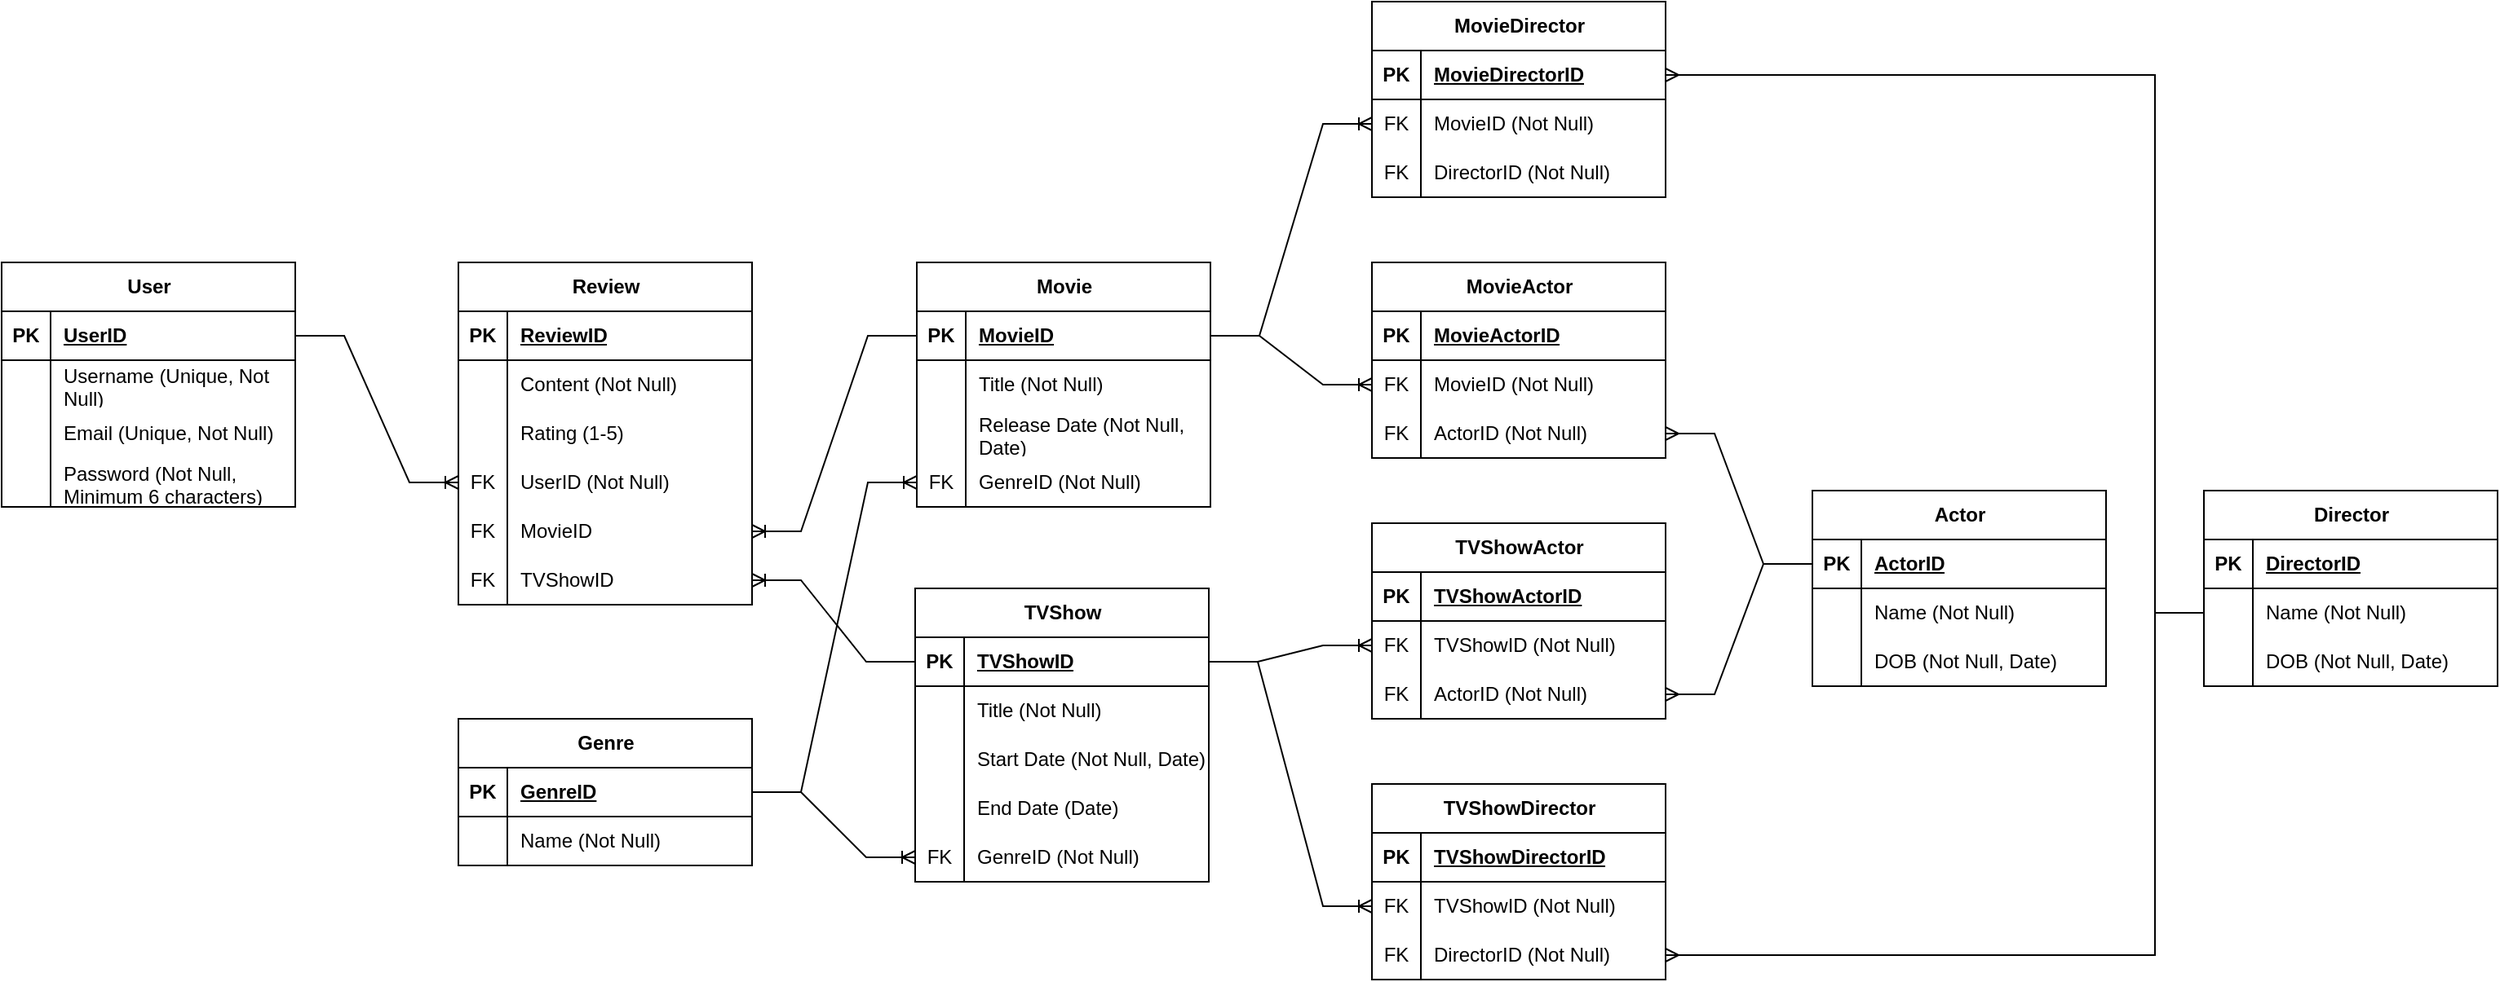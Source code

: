 <mxfile version="21.7.4" type="device">
  <diagram name="Page-1" id="DvGwZPhZ8l-Ce4Z11VVo">
    <mxGraphModel dx="1672" dy="905" grid="1" gridSize="10" guides="1" tooltips="1" connect="1" arrows="1" fold="1" page="1" pageScale="1" pageWidth="1200" pageHeight="1600" math="0" shadow="0">
      <root>
        <mxCell id="0" />
        <mxCell id="1" parent="0" />
        <mxCell id="SBAFA8XQwoI2h73oAjsI-1" value="User" style="shape=table;startSize=30;container=1;collapsible=1;childLayout=tableLayout;fixedRows=1;rowLines=0;fontStyle=1;align=center;resizeLast=1;html=1;" vertex="1" parent="1">
          <mxGeometry x="40" y="190" width="180" height="150" as="geometry" />
        </mxCell>
        <mxCell id="SBAFA8XQwoI2h73oAjsI-2" value="" style="shape=tableRow;horizontal=0;startSize=0;swimlaneHead=0;swimlaneBody=0;fillColor=none;collapsible=0;dropTarget=0;points=[[0,0.5],[1,0.5]];portConstraint=eastwest;top=0;left=0;right=0;bottom=1;" vertex="1" parent="SBAFA8XQwoI2h73oAjsI-1">
          <mxGeometry y="30" width="180" height="30" as="geometry" />
        </mxCell>
        <mxCell id="SBAFA8XQwoI2h73oAjsI-3" value="PK" style="shape=partialRectangle;connectable=0;fillColor=none;top=0;left=0;bottom=0;right=0;fontStyle=1;overflow=hidden;whiteSpace=wrap;html=1;" vertex="1" parent="SBAFA8XQwoI2h73oAjsI-2">
          <mxGeometry width="30" height="30" as="geometry">
            <mxRectangle width="30" height="30" as="alternateBounds" />
          </mxGeometry>
        </mxCell>
        <mxCell id="SBAFA8XQwoI2h73oAjsI-4" value="UserID" style="shape=partialRectangle;connectable=0;fillColor=none;top=0;left=0;bottom=0;right=0;align=left;spacingLeft=6;fontStyle=5;overflow=hidden;whiteSpace=wrap;html=1;" vertex="1" parent="SBAFA8XQwoI2h73oAjsI-2">
          <mxGeometry x="30" width="150" height="30" as="geometry">
            <mxRectangle width="150" height="30" as="alternateBounds" />
          </mxGeometry>
        </mxCell>
        <mxCell id="SBAFA8XQwoI2h73oAjsI-5" value="" style="shape=tableRow;horizontal=0;startSize=0;swimlaneHead=0;swimlaneBody=0;fillColor=none;collapsible=0;dropTarget=0;points=[[0,0.5],[1,0.5]];portConstraint=eastwest;top=0;left=0;right=0;bottom=0;" vertex="1" parent="SBAFA8XQwoI2h73oAjsI-1">
          <mxGeometry y="60" width="180" height="30" as="geometry" />
        </mxCell>
        <mxCell id="SBAFA8XQwoI2h73oAjsI-6" value="" style="shape=partialRectangle;connectable=0;fillColor=none;top=0;left=0;bottom=0;right=0;editable=1;overflow=hidden;whiteSpace=wrap;html=1;" vertex="1" parent="SBAFA8XQwoI2h73oAjsI-5">
          <mxGeometry width="30" height="30" as="geometry">
            <mxRectangle width="30" height="30" as="alternateBounds" />
          </mxGeometry>
        </mxCell>
        <mxCell id="SBAFA8XQwoI2h73oAjsI-7" value="Username (Unique, Not Null)" style="shape=partialRectangle;connectable=0;fillColor=none;top=0;left=0;bottom=0;right=0;align=left;spacingLeft=6;overflow=hidden;whiteSpace=wrap;html=1;" vertex="1" parent="SBAFA8XQwoI2h73oAjsI-5">
          <mxGeometry x="30" width="150" height="30" as="geometry">
            <mxRectangle width="150" height="30" as="alternateBounds" />
          </mxGeometry>
        </mxCell>
        <mxCell id="SBAFA8XQwoI2h73oAjsI-8" value="" style="shape=tableRow;horizontal=0;startSize=0;swimlaneHead=0;swimlaneBody=0;fillColor=none;collapsible=0;dropTarget=0;points=[[0,0.5],[1,0.5]];portConstraint=eastwest;top=0;left=0;right=0;bottom=0;" vertex="1" parent="SBAFA8XQwoI2h73oAjsI-1">
          <mxGeometry y="90" width="180" height="30" as="geometry" />
        </mxCell>
        <mxCell id="SBAFA8XQwoI2h73oAjsI-9" value="" style="shape=partialRectangle;connectable=0;fillColor=none;top=0;left=0;bottom=0;right=0;editable=1;overflow=hidden;whiteSpace=wrap;html=1;" vertex="1" parent="SBAFA8XQwoI2h73oAjsI-8">
          <mxGeometry width="30" height="30" as="geometry">
            <mxRectangle width="30" height="30" as="alternateBounds" />
          </mxGeometry>
        </mxCell>
        <mxCell id="SBAFA8XQwoI2h73oAjsI-10" value="Email (Unique, Not Null)" style="shape=partialRectangle;connectable=0;fillColor=none;top=0;left=0;bottom=0;right=0;align=left;spacingLeft=6;overflow=hidden;whiteSpace=wrap;html=1;" vertex="1" parent="SBAFA8XQwoI2h73oAjsI-8">
          <mxGeometry x="30" width="150" height="30" as="geometry">
            <mxRectangle width="150" height="30" as="alternateBounds" />
          </mxGeometry>
        </mxCell>
        <mxCell id="SBAFA8XQwoI2h73oAjsI-11" value="" style="shape=tableRow;horizontal=0;startSize=0;swimlaneHead=0;swimlaneBody=0;fillColor=none;collapsible=0;dropTarget=0;points=[[0,0.5],[1,0.5]];portConstraint=eastwest;top=0;left=0;right=0;bottom=0;" vertex="1" parent="SBAFA8XQwoI2h73oAjsI-1">
          <mxGeometry y="120" width="180" height="30" as="geometry" />
        </mxCell>
        <mxCell id="SBAFA8XQwoI2h73oAjsI-12" value="" style="shape=partialRectangle;connectable=0;fillColor=none;top=0;left=0;bottom=0;right=0;editable=1;overflow=hidden;whiteSpace=wrap;html=1;" vertex="1" parent="SBAFA8XQwoI2h73oAjsI-11">
          <mxGeometry width="30" height="30" as="geometry">
            <mxRectangle width="30" height="30" as="alternateBounds" />
          </mxGeometry>
        </mxCell>
        <mxCell id="SBAFA8XQwoI2h73oAjsI-13" value="Password (Not Null, Minimum 6 characters)" style="shape=partialRectangle;connectable=0;fillColor=none;top=0;left=0;bottom=0;right=0;align=left;spacingLeft=6;overflow=hidden;whiteSpace=wrap;html=1;" vertex="1" parent="SBAFA8XQwoI2h73oAjsI-11">
          <mxGeometry x="30" width="150" height="30" as="geometry">
            <mxRectangle width="150" height="30" as="alternateBounds" />
          </mxGeometry>
        </mxCell>
        <mxCell id="SBAFA8XQwoI2h73oAjsI-14" value="Movie" style="shape=table;startSize=30;container=1;collapsible=1;childLayout=tableLayout;fixedRows=1;rowLines=0;fontStyle=1;align=center;resizeLast=1;html=1;" vertex="1" parent="1">
          <mxGeometry x="601" y="190" width="180" height="150" as="geometry" />
        </mxCell>
        <mxCell id="SBAFA8XQwoI2h73oAjsI-15" value="" style="shape=tableRow;horizontal=0;startSize=0;swimlaneHead=0;swimlaneBody=0;fillColor=none;collapsible=0;dropTarget=0;points=[[0,0.5],[1,0.5]];portConstraint=eastwest;top=0;left=0;right=0;bottom=1;" vertex="1" parent="SBAFA8XQwoI2h73oAjsI-14">
          <mxGeometry y="30" width="180" height="30" as="geometry" />
        </mxCell>
        <mxCell id="SBAFA8XQwoI2h73oAjsI-16" value="PK" style="shape=partialRectangle;connectable=0;fillColor=none;top=0;left=0;bottom=0;right=0;fontStyle=1;overflow=hidden;whiteSpace=wrap;html=1;" vertex="1" parent="SBAFA8XQwoI2h73oAjsI-15">
          <mxGeometry width="30" height="30" as="geometry">
            <mxRectangle width="30" height="30" as="alternateBounds" />
          </mxGeometry>
        </mxCell>
        <mxCell id="SBAFA8XQwoI2h73oAjsI-17" value="MovieID" style="shape=partialRectangle;connectable=0;fillColor=none;top=0;left=0;bottom=0;right=0;align=left;spacingLeft=6;fontStyle=5;overflow=hidden;whiteSpace=wrap;html=1;" vertex="1" parent="SBAFA8XQwoI2h73oAjsI-15">
          <mxGeometry x="30" width="150" height="30" as="geometry">
            <mxRectangle width="150" height="30" as="alternateBounds" />
          </mxGeometry>
        </mxCell>
        <mxCell id="SBAFA8XQwoI2h73oAjsI-18" value="" style="shape=tableRow;horizontal=0;startSize=0;swimlaneHead=0;swimlaneBody=0;fillColor=none;collapsible=0;dropTarget=0;points=[[0,0.5],[1,0.5]];portConstraint=eastwest;top=0;left=0;right=0;bottom=0;" vertex="1" parent="SBAFA8XQwoI2h73oAjsI-14">
          <mxGeometry y="60" width="180" height="30" as="geometry" />
        </mxCell>
        <mxCell id="SBAFA8XQwoI2h73oAjsI-19" value="" style="shape=partialRectangle;connectable=0;fillColor=none;top=0;left=0;bottom=0;right=0;editable=1;overflow=hidden;whiteSpace=wrap;html=1;" vertex="1" parent="SBAFA8XQwoI2h73oAjsI-18">
          <mxGeometry width="30" height="30" as="geometry">
            <mxRectangle width="30" height="30" as="alternateBounds" />
          </mxGeometry>
        </mxCell>
        <mxCell id="SBAFA8XQwoI2h73oAjsI-20" value="Title (Not Null)" style="shape=partialRectangle;connectable=0;fillColor=none;top=0;left=0;bottom=0;right=0;align=left;spacingLeft=6;overflow=hidden;whiteSpace=wrap;html=1;" vertex="1" parent="SBAFA8XQwoI2h73oAjsI-18">
          <mxGeometry x="30" width="150" height="30" as="geometry">
            <mxRectangle width="150" height="30" as="alternateBounds" />
          </mxGeometry>
        </mxCell>
        <mxCell id="SBAFA8XQwoI2h73oAjsI-21" value="" style="shape=tableRow;horizontal=0;startSize=0;swimlaneHead=0;swimlaneBody=0;fillColor=none;collapsible=0;dropTarget=0;points=[[0,0.5],[1,0.5]];portConstraint=eastwest;top=0;left=0;right=0;bottom=0;" vertex="1" parent="SBAFA8XQwoI2h73oAjsI-14">
          <mxGeometry y="90" width="180" height="30" as="geometry" />
        </mxCell>
        <mxCell id="SBAFA8XQwoI2h73oAjsI-22" value="" style="shape=partialRectangle;connectable=0;fillColor=none;top=0;left=0;bottom=0;right=0;editable=1;overflow=hidden;whiteSpace=wrap;html=1;" vertex="1" parent="SBAFA8XQwoI2h73oAjsI-21">
          <mxGeometry width="30" height="30" as="geometry">
            <mxRectangle width="30" height="30" as="alternateBounds" />
          </mxGeometry>
        </mxCell>
        <mxCell id="SBAFA8XQwoI2h73oAjsI-23" value="Release Date (Not Null, Date)" style="shape=partialRectangle;connectable=0;fillColor=none;top=0;left=0;bottom=0;right=0;align=left;spacingLeft=6;overflow=hidden;whiteSpace=wrap;html=1;" vertex="1" parent="SBAFA8XQwoI2h73oAjsI-21">
          <mxGeometry x="30" width="150" height="30" as="geometry">
            <mxRectangle width="150" height="30" as="alternateBounds" />
          </mxGeometry>
        </mxCell>
        <mxCell id="SBAFA8XQwoI2h73oAjsI-27" style="shape=tableRow;horizontal=0;startSize=0;swimlaneHead=0;swimlaneBody=0;fillColor=none;collapsible=0;dropTarget=0;points=[[0,0.5],[1,0.5]];portConstraint=eastwest;top=0;left=0;right=0;bottom=0;" vertex="1" parent="SBAFA8XQwoI2h73oAjsI-14">
          <mxGeometry y="120" width="180" height="30" as="geometry" />
        </mxCell>
        <mxCell id="SBAFA8XQwoI2h73oAjsI-28" value="FK" style="shape=partialRectangle;connectable=0;fillColor=none;top=0;left=0;bottom=0;right=0;editable=1;overflow=hidden;whiteSpace=wrap;html=1;" vertex="1" parent="SBAFA8XQwoI2h73oAjsI-27">
          <mxGeometry width="30" height="30" as="geometry">
            <mxRectangle width="30" height="30" as="alternateBounds" />
          </mxGeometry>
        </mxCell>
        <mxCell id="SBAFA8XQwoI2h73oAjsI-29" value="GenreID (Not Null)" style="shape=partialRectangle;connectable=0;fillColor=none;top=0;left=0;bottom=0;right=0;align=left;spacingLeft=6;overflow=hidden;whiteSpace=wrap;html=1;" vertex="1" parent="SBAFA8XQwoI2h73oAjsI-27">
          <mxGeometry x="30" width="150" height="30" as="geometry">
            <mxRectangle width="150" height="30" as="alternateBounds" />
          </mxGeometry>
        </mxCell>
        <mxCell id="SBAFA8XQwoI2h73oAjsI-30" value="TVShow" style="shape=table;startSize=30;container=1;collapsible=1;childLayout=tableLayout;fixedRows=1;rowLines=0;fontStyle=1;align=center;resizeLast=1;html=1;" vertex="1" parent="1">
          <mxGeometry x="600" y="390" width="180" height="180" as="geometry" />
        </mxCell>
        <mxCell id="SBAFA8XQwoI2h73oAjsI-31" value="" style="shape=tableRow;horizontal=0;startSize=0;swimlaneHead=0;swimlaneBody=0;fillColor=none;collapsible=0;dropTarget=0;points=[[0,0.5],[1,0.5]];portConstraint=eastwest;top=0;left=0;right=0;bottom=1;" vertex="1" parent="SBAFA8XQwoI2h73oAjsI-30">
          <mxGeometry y="30" width="180" height="30" as="geometry" />
        </mxCell>
        <mxCell id="SBAFA8XQwoI2h73oAjsI-32" value="PK" style="shape=partialRectangle;connectable=0;fillColor=none;top=0;left=0;bottom=0;right=0;fontStyle=1;overflow=hidden;whiteSpace=wrap;html=1;" vertex="1" parent="SBAFA8XQwoI2h73oAjsI-31">
          <mxGeometry width="30" height="30" as="geometry">
            <mxRectangle width="30" height="30" as="alternateBounds" />
          </mxGeometry>
        </mxCell>
        <mxCell id="SBAFA8XQwoI2h73oAjsI-33" value="TVShowID" style="shape=partialRectangle;connectable=0;fillColor=none;top=0;left=0;bottom=0;right=0;align=left;spacingLeft=6;fontStyle=5;overflow=hidden;whiteSpace=wrap;html=1;" vertex="1" parent="SBAFA8XQwoI2h73oAjsI-31">
          <mxGeometry x="30" width="150" height="30" as="geometry">
            <mxRectangle width="150" height="30" as="alternateBounds" />
          </mxGeometry>
        </mxCell>
        <mxCell id="SBAFA8XQwoI2h73oAjsI-34" value="" style="shape=tableRow;horizontal=0;startSize=0;swimlaneHead=0;swimlaneBody=0;fillColor=none;collapsible=0;dropTarget=0;points=[[0,0.5],[1,0.5]];portConstraint=eastwest;top=0;left=0;right=0;bottom=0;" vertex="1" parent="SBAFA8XQwoI2h73oAjsI-30">
          <mxGeometry y="60" width="180" height="30" as="geometry" />
        </mxCell>
        <mxCell id="SBAFA8XQwoI2h73oAjsI-35" value="" style="shape=partialRectangle;connectable=0;fillColor=none;top=0;left=0;bottom=0;right=0;editable=1;overflow=hidden;whiteSpace=wrap;html=1;" vertex="1" parent="SBAFA8XQwoI2h73oAjsI-34">
          <mxGeometry width="30" height="30" as="geometry">
            <mxRectangle width="30" height="30" as="alternateBounds" />
          </mxGeometry>
        </mxCell>
        <mxCell id="SBAFA8XQwoI2h73oAjsI-36" value="Title (Not Null)" style="shape=partialRectangle;connectable=0;fillColor=none;top=0;left=0;bottom=0;right=0;align=left;spacingLeft=6;overflow=hidden;whiteSpace=wrap;html=1;" vertex="1" parent="SBAFA8XQwoI2h73oAjsI-34">
          <mxGeometry x="30" width="150" height="30" as="geometry">
            <mxRectangle width="150" height="30" as="alternateBounds" />
          </mxGeometry>
        </mxCell>
        <mxCell id="SBAFA8XQwoI2h73oAjsI-37" value="" style="shape=tableRow;horizontal=0;startSize=0;swimlaneHead=0;swimlaneBody=0;fillColor=none;collapsible=0;dropTarget=0;points=[[0,0.5],[1,0.5]];portConstraint=eastwest;top=0;left=0;right=0;bottom=0;" vertex="1" parent="SBAFA8XQwoI2h73oAjsI-30">
          <mxGeometry y="90" width="180" height="30" as="geometry" />
        </mxCell>
        <mxCell id="SBAFA8XQwoI2h73oAjsI-38" value="" style="shape=partialRectangle;connectable=0;fillColor=none;top=0;left=0;bottom=0;right=0;editable=1;overflow=hidden;whiteSpace=wrap;html=1;" vertex="1" parent="SBAFA8XQwoI2h73oAjsI-37">
          <mxGeometry width="30" height="30" as="geometry">
            <mxRectangle width="30" height="30" as="alternateBounds" />
          </mxGeometry>
        </mxCell>
        <mxCell id="SBAFA8XQwoI2h73oAjsI-39" value="Start Date (Not Null, Date)" style="shape=partialRectangle;connectable=0;fillColor=none;top=0;left=0;bottom=0;right=0;align=left;spacingLeft=6;overflow=hidden;whiteSpace=wrap;html=1;" vertex="1" parent="SBAFA8XQwoI2h73oAjsI-37">
          <mxGeometry x="30" width="150" height="30" as="geometry">
            <mxRectangle width="150" height="30" as="alternateBounds" />
          </mxGeometry>
        </mxCell>
        <mxCell id="SBAFA8XQwoI2h73oAjsI-40" value="" style="shape=tableRow;horizontal=0;startSize=0;swimlaneHead=0;swimlaneBody=0;fillColor=none;collapsible=0;dropTarget=0;points=[[0,0.5],[1,0.5]];portConstraint=eastwest;top=0;left=0;right=0;bottom=0;" vertex="1" parent="SBAFA8XQwoI2h73oAjsI-30">
          <mxGeometry y="120" width="180" height="30" as="geometry" />
        </mxCell>
        <mxCell id="SBAFA8XQwoI2h73oAjsI-41" value="" style="shape=partialRectangle;connectable=0;fillColor=none;top=0;left=0;bottom=0;right=0;editable=1;overflow=hidden;whiteSpace=wrap;html=1;" vertex="1" parent="SBAFA8XQwoI2h73oAjsI-40">
          <mxGeometry width="30" height="30" as="geometry">
            <mxRectangle width="30" height="30" as="alternateBounds" />
          </mxGeometry>
        </mxCell>
        <mxCell id="SBAFA8XQwoI2h73oAjsI-42" value="End Date (Date)" style="shape=partialRectangle;connectable=0;fillColor=none;top=0;left=0;bottom=0;right=0;align=left;spacingLeft=6;overflow=hidden;whiteSpace=wrap;html=1;" vertex="1" parent="SBAFA8XQwoI2h73oAjsI-40">
          <mxGeometry x="30" width="150" height="30" as="geometry">
            <mxRectangle width="150" height="30" as="alternateBounds" />
          </mxGeometry>
        </mxCell>
        <mxCell id="SBAFA8XQwoI2h73oAjsI-46" style="shape=tableRow;horizontal=0;startSize=0;swimlaneHead=0;swimlaneBody=0;fillColor=none;collapsible=0;dropTarget=0;points=[[0,0.5],[1,0.5]];portConstraint=eastwest;top=0;left=0;right=0;bottom=0;" vertex="1" parent="SBAFA8XQwoI2h73oAjsI-30">
          <mxGeometry y="150" width="180" height="30" as="geometry" />
        </mxCell>
        <mxCell id="SBAFA8XQwoI2h73oAjsI-47" value="FK" style="shape=partialRectangle;connectable=0;fillColor=none;top=0;left=0;bottom=0;right=0;editable=1;overflow=hidden;whiteSpace=wrap;html=1;" vertex="1" parent="SBAFA8XQwoI2h73oAjsI-46">
          <mxGeometry width="30" height="30" as="geometry">
            <mxRectangle width="30" height="30" as="alternateBounds" />
          </mxGeometry>
        </mxCell>
        <mxCell id="SBAFA8XQwoI2h73oAjsI-48" value="GenreID (Not Null)" style="shape=partialRectangle;connectable=0;fillColor=none;top=0;left=0;bottom=0;right=0;align=left;spacingLeft=6;overflow=hidden;whiteSpace=wrap;html=1;" vertex="1" parent="SBAFA8XQwoI2h73oAjsI-46">
          <mxGeometry x="30" width="150" height="30" as="geometry">
            <mxRectangle width="150" height="30" as="alternateBounds" />
          </mxGeometry>
        </mxCell>
        <mxCell id="SBAFA8XQwoI2h73oAjsI-49" value="Director" style="shape=table;startSize=30;container=1;collapsible=1;childLayout=tableLayout;fixedRows=1;rowLines=0;fontStyle=1;align=center;resizeLast=1;html=1;" vertex="1" parent="1">
          <mxGeometry x="1390" y="330" width="180" height="120" as="geometry" />
        </mxCell>
        <mxCell id="SBAFA8XQwoI2h73oAjsI-50" value="" style="shape=tableRow;horizontal=0;startSize=0;swimlaneHead=0;swimlaneBody=0;fillColor=none;collapsible=0;dropTarget=0;points=[[0,0.5],[1,0.5]];portConstraint=eastwest;top=0;left=0;right=0;bottom=1;" vertex="1" parent="SBAFA8XQwoI2h73oAjsI-49">
          <mxGeometry y="30" width="180" height="30" as="geometry" />
        </mxCell>
        <mxCell id="SBAFA8XQwoI2h73oAjsI-51" value="PK" style="shape=partialRectangle;connectable=0;fillColor=none;top=0;left=0;bottom=0;right=0;fontStyle=1;overflow=hidden;whiteSpace=wrap;html=1;" vertex="1" parent="SBAFA8XQwoI2h73oAjsI-50">
          <mxGeometry width="30" height="30" as="geometry">
            <mxRectangle width="30" height="30" as="alternateBounds" />
          </mxGeometry>
        </mxCell>
        <mxCell id="SBAFA8XQwoI2h73oAjsI-52" value="DirectorID" style="shape=partialRectangle;connectable=0;fillColor=none;top=0;left=0;bottom=0;right=0;align=left;spacingLeft=6;fontStyle=5;overflow=hidden;whiteSpace=wrap;html=1;" vertex="1" parent="SBAFA8XQwoI2h73oAjsI-50">
          <mxGeometry x="30" width="150" height="30" as="geometry">
            <mxRectangle width="150" height="30" as="alternateBounds" />
          </mxGeometry>
        </mxCell>
        <mxCell id="SBAFA8XQwoI2h73oAjsI-53" value="" style="shape=tableRow;horizontal=0;startSize=0;swimlaneHead=0;swimlaneBody=0;fillColor=none;collapsible=0;dropTarget=0;points=[[0,0.5],[1,0.5]];portConstraint=eastwest;top=0;left=0;right=0;bottom=0;" vertex="1" parent="SBAFA8XQwoI2h73oAjsI-49">
          <mxGeometry y="60" width="180" height="30" as="geometry" />
        </mxCell>
        <mxCell id="SBAFA8XQwoI2h73oAjsI-54" value="" style="shape=partialRectangle;connectable=0;fillColor=none;top=0;left=0;bottom=0;right=0;editable=1;overflow=hidden;whiteSpace=wrap;html=1;" vertex="1" parent="SBAFA8XQwoI2h73oAjsI-53">
          <mxGeometry width="30" height="30" as="geometry">
            <mxRectangle width="30" height="30" as="alternateBounds" />
          </mxGeometry>
        </mxCell>
        <mxCell id="SBAFA8XQwoI2h73oAjsI-55" value="Name&amp;nbsp;(Not Null)" style="shape=partialRectangle;connectable=0;fillColor=none;top=0;left=0;bottom=0;right=0;align=left;spacingLeft=6;overflow=hidden;whiteSpace=wrap;html=1;" vertex="1" parent="SBAFA8XQwoI2h73oAjsI-53">
          <mxGeometry x="30" width="150" height="30" as="geometry">
            <mxRectangle width="150" height="30" as="alternateBounds" />
          </mxGeometry>
        </mxCell>
        <mxCell id="SBAFA8XQwoI2h73oAjsI-56" value="" style="shape=tableRow;horizontal=0;startSize=0;swimlaneHead=0;swimlaneBody=0;fillColor=none;collapsible=0;dropTarget=0;points=[[0,0.5],[1,0.5]];portConstraint=eastwest;top=0;left=0;right=0;bottom=0;" vertex="1" parent="SBAFA8XQwoI2h73oAjsI-49">
          <mxGeometry y="90" width="180" height="30" as="geometry" />
        </mxCell>
        <mxCell id="SBAFA8XQwoI2h73oAjsI-57" value="" style="shape=partialRectangle;connectable=0;fillColor=none;top=0;left=0;bottom=0;right=0;editable=1;overflow=hidden;whiteSpace=wrap;html=1;" vertex="1" parent="SBAFA8XQwoI2h73oAjsI-56">
          <mxGeometry width="30" height="30" as="geometry">
            <mxRectangle width="30" height="30" as="alternateBounds" />
          </mxGeometry>
        </mxCell>
        <mxCell id="SBAFA8XQwoI2h73oAjsI-58" value="DOB&amp;nbsp;(Not Null, Date)" style="shape=partialRectangle;connectable=0;fillColor=none;top=0;left=0;bottom=0;right=0;align=left;spacingLeft=6;overflow=hidden;whiteSpace=wrap;html=1;" vertex="1" parent="SBAFA8XQwoI2h73oAjsI-56">
          <mxGeometry x="30" width="150" height="30" as="geometry">
            <mxRectangle width="150" height="30" as="alternateBounds" />
          </mxGeometry>
        </mxCell>
        <mxCell id="SBAFA8XQwoI2h73oAjsI-62" value="Genre" style="shape=table;startSize=30;container=1;collapsible=1;childLayout=tableLayout;fixedRows=1;rowLines=0;fontStyle=1;align=center;resizeLast=1;html=1;" vertex="1" parent="1">
          <mxGeometry x="320" y="470" width="180" height="90" as="geometry" />
        </mxCell>
        <mxCell id="SBAFA8XQwoI2h73oAjsI-63" value="" style="shape=tableRow;horizontal=0;startSize=0;swimlaneHead=0;swimlaneBody=0;fillColor=none;collapsible=0;dropTarget=0;points=[[0,0.5],[1,0.5]];portConstraint=eastwest;top=0;left=0;right=0;bottom=1;" vertex="1" parent="SBAFA8XQwoI2h73oAjsI-62">
          <mxGeometry y="30" width="180" height="30" as="geometry" />
        </mxCell>
        <mxCell id="SBAFA8XQwoI2h73oAjsI-64" value="PK" style="shape=partialRectangle;connectable=0;fillColor=none;top=0;left=0;bottom=0;right=0;fontStyle=1;overflow=hidden;whiteSpace=wrap;html=1;" vertex="1" parent="SBAFA8XQwoI2h73oAjsI-63">
          <mxGeometry width="30" height="30" as="geometry">
            <mxRectangle width="30" height="30" as="alternateBounds" />
          </mxGeometry>
        </mxCell>
        <mxCell id="SBAFA8XQwoI2h73oAjsI-65" value="GenreID" style="shape=partialRectangle;connectable=0;fillColor=none;top=0;left=0;bottom=0;right=0;align=left;spacingLeft=6;fontStyle=5;overflow=hidden;whiteSpace=wrap;html=1;" vertex="1" parent="SBAFA8XQwoI2h73oAjsI-63">
          <mxGeometry x="30" width="150" height="30" as="geometry">
            <mxRectangle width="150" height="30" as="alternateBounds" />
          </mxGeometry>
        </mxCell>
        <mxCell id="SBAFA8XQwoI2h73oAjsI-66" value="" style="shape=tableRow;horizontal=0;startSize=0;swimlaneHead=0;swimlaneBody=0;fillColor=none;collapsible=0;dropTarget=0;points=[[0,0.5],[1,0.5]];portConstraint=eastwest;top=0;left=0;right=0;bottom=0;" vertex="1" parent="SBAFA8XQwoI2h73oAjsI-62">
          <mxGeometry y="60" width="180" height="30" as="geometry" />
        </mxCell>
        <mxCell id="SBAFA8XQwoI2h73oAjsI-67" value="" style="shape=partialRectangle;connectable=0;fillColor=none;top=0;left=0;bottom=0;right=0;editable=1;overflow=hidden;whiteSpace=wrap;html=1;" vertex="1" parent="SBAFA8XQwoI2h73oAjsI-66">
          <mxGeometry width="30" height="30" as="geometry">
            <mxRectangle width="30" height="30" as="alternateBounds" />
          </mxGeometry>
        </mxCell>
        <mxCell id="SBAFA8XQwoI2h73oAjsI-68" value="Name (Not Null)" style="shape=partialRectangle;connectable=0;fillColor=none;top=0;left=0;bottom=0;right=0;align=left;spacingLeft=6;overflow=hidden;whiteSpace=wrap;html=1;" vertex="1" parent="SBAFA8XQwoI2h73oAjsI-66">
          <mxGeometry x="30" width="150" height="30" as="geometry">
            <mxRectangle width="150" height="30" as="alternateBounds" />
          </mxGeometry>
        </mxCell>
        <mxCell id="SBAFA8XQwoI2h73oAjsI-72" value="Review" style="shape=table;startSize=30;container=1;collapsible=1;childLayout=tableLayout;fixedRows=1;rowLines=0;fontStyle=1;align=center;resizeLast=1;html=1;" vertex="1" parent="1">
          <mxGeometry x="320" y="190" width="180" height="210" as="geometry" />
        </mxCell>
        <mxCell id="SBAFA8XQwoI2h73oAjsI-73" value="" style="shape=tableRow;horizontal=0;startSize=0;swimlaneHead=0;swimlaneBody=0;fillColor=none;collapsible=0;dropTarget=0;points=[[0,0.5],[1,0.5]];portConstraint=eastwest;top=0;left=0;right=0;bottom=1;" vertex="1" parent="SBAFA8XQwoI2h73oAjsI-72">
          <mxGeometry y="30" width="180" height="30" as="geometry" />
        </mxCell>
        <mxCell id="SBAFA8XQwoI2h73oAjsI-74" value="PK" style="shape=partialRectangle;connectable=0;fillColor=none;top=0;left=0;bottom=0;right=0;fontStyle=1;overflow=hidden;whiteSpace=wrap;html=1;" vertex="1" parent="SBAFA8XQwoI2h73oAjsI-73">
          <mxGeometry width="30" height="30" as="geometry">
            <mxRectangle width="30" height="30" as="alternateBounds" />
          </mxGeometry>
        </mxCell>
        <mxCell id="SBAFA8XQwoI2h73oAjsI-75" value="ReviewID" style="shape=partialRectangle;connectable=0;fillColor=none;top=0;left=0;bottom=0;right=0;align=left;spacingLeft=6;fontStyle=5;overflow=hidden;whiteSpace=wrap;html=1;" vertex="1" parent="SBAFA8XQwoI2h73oAjsI-73">
          <mxGeometry x="30" width="150" height="30" as="geometry">
            <mxRectangle width="150" height="30" as="alternateBounds" />
          </mxGeometry>
        </mxCell>
        <mxCell id="SBAFA8XQwoI2h73oAjsI-76" value="" style="shape=tableRow;horizontal=0;startSize=0;swimlaneHead=0;swimlaneBody=0;fillColor=none;collapsible=0;dropTarget=0;points=[[0,0.5],[1,0.5]];portConstraint=eastwest;top=0;left=0;right=0;bottom=0;" vertex="1" parent="SBAFA8XQwoI2h73oAjsI-72">
          <mxGeometry y="60" width="180" height="30" as="geometry" />
        </mxCell>
        <mxCell id="SBAFA8XQwoI2h73oAjsI-77" value="" style="shape=partialRectangle;connectable=0;fillColor=none;top=0;left=0;bottom=0;right=0;editable=1;overflow=hidden;whiteSpace=wrap;html=1;" vertex="1" parent="SBAFA8XQwoI2h73oAjsI-76">
          <mxGeometry width="30" height="30" as="geometry">
            <mxRectangle width="30" height="30" as="alternateBounds" />
          </mxGeometry>
        </mxCell>
        <mxCell id="SBAFA8XQwoI2h73oAjsI-78" value="Content (Not Null)" style="shape=partialRectangle;connectable=0;fillColor=none;top=0;left=0;bottom=0;right=0;align=left;spacingLeft=6;overflow=hidden;whiteSpace=wrap;html=1;" vertex="1" parent="SBAFA8XQwoI2h73oAjsI-76">
          <mxGeometry x="30" width="150" height="30" as="geometry">
            <mxRectangle width="150" height="30" as="alternateBounds" />
          </mxGeometry>
        </mxCell>
        <mxCell id="SBAFA8XQwoI2h73oAjsI-79" value="" style="shape=tableRow;horizontal=0;startSize=0;swimlaneHead=0;swimlaneBody=0;fillColor=none;collapsible=0;dropTarget=0;points=[[0,0.5],[1,0.5]];portConstraint=eastwest;top=0;left=0;right=0;bottom=0;" vertex="1" parent="SBAFA8XQwoI2h73oAjsI-72">
          <mxGeometry y="90" width="180" height="30" as="geometry" />
        </mxCell>
        <mxCell id="SBAFA8XQwoI2h73oAjsI-80" value="" style="shape=partialRectangle;connectable=0;fillColor=none;top=0;left=0;bottom=0;right=0;editable=1;overflow=hidden;whiteSpace=wrap;html=1;" vertex="1" parent="SBAFA8XQwoI2h73oAjsI-79">
          <mxGeometry width="30" height="30" as="geometry">
            <mxRectangle width="30" height="30" as="alternateBounds" />
          </mxGeometry>
        </mxCell>
        <mxCell id="SBAFA8XQwoI2h73oAjsI-81" value="Rating (1-5)" style="shape=partialRectangle;connectable=0;fillColor=none;top=0;left=0;bottom=0;right=0;align=left;spacingLeft=6;overflow=hidden;whiteSpace=wrap;html=1;" vertex="1" parent="SBAFA8XQwoI2h73oAjsI-79">
          <mxGeometry x="30" width="150" height="30" as="geometry">
            <mxRectangle width="150" height="30" as="alternateBounds" />
          </mxGeometry>
        </mxCell>
        <mxCell id="SBAFA8XQwoI2h73oAjsI-82" value="" style="shape=tableRow;horizontal=0;startSize=0;swimlaneHead=0;swimlaneBody=0;fillColor=none;collapsible=0;dropTarget=0;points=[[0,0.5],[1,0.5]];portConstraint=eastwest;top=0;left=0;right=0;bottom=0;" vertex="1" parent="SBAFA8XQwoI2h73oAjsI-72">
          <mxGeometry y="120" width="180" height="30" as="geometry" />
        </mxCell>
        <mxCell id="SBAFA8XQwoI2h73oAjsI-83" value="FK" style="shape=partialRectangle;connectable=0;fillColor=none;top=0;left=0;bottom=0;right=0;editable=1;overflow=hidden;whiteSpace=wrap;html=1;" vertex="1" parent="SBAFA8XQwoI2h73oAjsI-82">
          <mxGeometry width="30" height="30" as="geometry">
            <mxRectangle width="30" height="30" as="alternateBounds" />
          </mxGeometry>
        </mxCell>
        <mxCell id="SBAFA8XQwoI2h73oAjsI-84" value="UserID (Not Null)" style="shape=partialRectangle;connectable=0;fillColor=none;top=0;left=0;bottom=0;right=0;align=left;spacingLeft=6;overflow=hidden;whiteSpace=wrap;html=1;" vertex="1" parent="SBAFA8XQwoI2h73oAjsI-82">
          <mxGeometry x="30" width="150" height="30" as="geometry">
            <mxRectangle width="150" height="30" as="alternateBounds" />
          </mxGeometry>
        </mxCell>
        <mxCell id="SBAFA8XQwoI2h73oAjsI-85" style="shape=tableRow;horizontal=0;startSize=0;swimlaneHead=0;swimlaneBody=0;fillColor=none;collapsible=0;dropTarget=0;points=[[0,0.5],[1,0.5]];portConstraint=eastwest;top=0;left=0;right=0;bottom=0;" vertex="1" parent="SBAFA8XQwoI2h73oAjsI-72">
          <mxGeometry y="150" width="180" height="30" as="geometry" />
        </mxCell>
        <mxCell id="SBAFA8XQwoI2h73oAjsI-86" value="FK" style="shape=partialRectangle;connectable=0;fillColor=none;top=0;left=0;bottom=0;right=0;editable=1;overflow=hidden;whiteSpace=wrap;html=1;" vertex="1" parent="SBAFA8XQwoI2h73oAjsI-85">
          <mxGeometry width="30" height="30" as="geometry">
            <mxRectangle width="30" height="30" as="alternateBounds" />
          </mxGeometry>
        </mxCell>
        <mxCell id="SBAFA8XQwoI2h73oAjsI-87" value="MovieID" style="shape=partialRectangle;connectable=0;fillColor=none;top=0;left=0;bottom=0;right=0;align=left;spacingLeft=6;overflow=hidden;whiteSpace=wrap;html=1;" vertex="1" parent="SBAFA8XQwoI2h73oAjsI-85">
          <mxGeometry x="30" width="150" height="30" as="geometry">
            <mxRectangle width="150" height="30" as="alternateBounds" />
          </mxGeometry>
        </mxCell>
        <mxCell id="SBAFA8XQwoI2h73oAjsI-88" style="shape=tableRow;horizontal=0;startSize=0;swimlaneHead=0;swimlaneBody=0;fillColor=none;collapsible=0;dropTarget=0;points=[[0,0.5],[1,0.5]];portConstraint=eastwest;top=0;left=0;right=0;bottom=0;" vertex="1" parent="SBAFA8XQwoI2h73oAjsI-72">
          <mxGeometry y="180" width="180" height="30" as="geometry" />
        </mxCell>
        <mxCell id="SBAFA8XQwoI2h73oAjsI-89" value="FK" style="shape=partialRectangle;connectable=0;fillColor=none;top=0;left=0;bottom=0;right=0;editable=1;overflow=hidden;whiteSpace=wrap;html=1;" vertex="1" parent="SBAFA8XQwoI2h73oAjsI-88">
          <mxGeometry width="30" height="30" as="geometry">
            <mxRectangle width="30" height="30" as="alternateBounds" />
          </mxGeometry>
        </mxCell>
        <mxCell id="SBAFA8XQwoI2h73oAjsI-90" value="TVShowID" style="shape=partialRectangle;connectable=0;fillColor=none;top=0;left=0;bottom=0;right=0;align=left;spacingLeft=6;overflow=hidden;whiteSpace=wrap;html=1;" vertex="1" parent="SBAFA8XQwoI2h73oAjsI-88">
          <mxGeometry x="30" width="150" height="30" as="geometry">
            <mxRectangle width="150" height="30" as="alternateBounds" />
          </mxGeometry>
        </mxCell>
        <mxCell id="SBAFA8XQwoI2h73oAjsI-91" value="Actor" style="shape=table;startSize=30;container=1;collapsible=1;childLayout=tableLayout;fixedRows=1;rowLines=0;fontStyle=1;align=center;resizeLast=1;html=1;" vertex="1" parent="1">
          <mxGeometry x="1150" y="330" width="180" height="120" as="geometry" />
        </mxCell>
        <mxCell id="SBAFA8XQwoI2h73oAjsI-92" value="" style="shape=tableRow;horizontal=0;startSize=0;swimlaneHead=0;swimlaneBody=0;fillColor=none;collapsible=0;dropTarget=0;points=[[0,0.5],[1,0.5]];portConstraint=eastwest;top=0;left=0;right=0;bottom=1;" vertex="1" parent="SBAFA8XQwoI2h73oAjsI-91">
          <mxGeometry y="30" width="180" height="30" as="geometry" />
        </mxCell>
        <mxCell id="SBAFA8XQwoI2h73oAjsI-93" value="PK" style="shape=partialRectangle;connectable=0;fillColor=none;top=0;left=0;bottom=0;right=0;fontStyle=1;overflow=hidden;whiteSpace=wrap;html=1;" vertex="1" parent="SBAFA8XQwoI2h73oAjsI-92">
          <mxGeometry width="30" height="30" as="geometry">
            <mxRectangle width="30" height="30" as="alternateBounds" />
          </mxGeometry>
        </mxCell>
        <mxCell id="SBAFA8XQwoI2h73oAjsI-94" value="ActorID" style="shape=partialRectangle;connectable=0;fillColor=none;top=0;left=0;bottom=0;right=0;align=left;spacingLeft=6;fontStyle=5;overflow=hidden;whiteSpace=wrap;html=1;" vertex="1" parent="SBAFA8XQwoI2h73oAjsI-92">
          <mxGeometry x="30" width="150" height="30" as="geometry">
            <mxRectangle width="150" height="30" as="alternateBounds" />
          </mxGeometry>
        </mxCell>
        <mxCell id="SBAFA8XQwoI2h73oAjsI-95" value="" style="shape=tableRow;horizontal=0;startSize=0;swimlaneHead=0;swimlaneBody=0;fillColor=none;collapsible=0;dropTarget=0;points=[[0,0.5],[1,0.5]];portConstraint=eastwest;top=0;left=0;right=0;bottom=0;" vertex="1" parent="SBAFA8XQwoI2h73oAjsI-91">
          <mxGeometry y="60" width="180" height="30" as="geometry" />
        </mxCell>
        <mxCell id="SBAFA8XQwoI2h73oAjsI-96" value="" style="shape=partialRectangle;connectable=0;fillColor=none;top=0;left=0;bottom=0;right=0;editable=1;overflow=hidden;whiteSpace=wrap;html=1;" vertex="1" parent="SBAFA8XQwoI2h73oAjsI-95">
          <mxGeometry width="30" height="30" as="geometry">
            <mxRectangle width="30" height="30" as="alternateBounds" />
          </mxGeometry>
        </mxCell>
        <mxCell id="SBAFA8XQwoI2h73oAjsI-97" value="Name&amp;nbsp;(Not Null)" style="shape=partialRectangle;connectable=0;fillColor=none;top=0;left=0;bottom=0;right=0;align=left;spacingLeft=6;overflow=hidden;whiteSpace=wrap;html=1;" vertex="1" parent="SBAFA8XQwoI2h73oAjsI-95">
          <mxGeometry x="30" width="150" height="30" as="geometry">
            <mxRectangle width="150" height="30" as="alternateBounds" />
          </mxGeometry>
        </mxCell>
        <mxCell id="SBAFA8XQwoI2h73oAjsI-98" value="" style="shape=tableRow;horizontal=0;startSize=0;swimlaneHead=0;swimlaneBody=0;fillColor=none;collapsible=0;dropTarget=0;points=[[0,0.5],[1,0.5]];portConstraint=eastwest;top=0;left=0;right=0;bottom=0;" vertex="1" parent="SBAFA8XQwoI2h73oAjsI-91">
          <mxGeometry y="90" width="180" height="30" as="geometry" />
        </mxCell>
        <mxCell id="SBAFA8XQwoI2h73oAjsI-99" value="" style="shape=partialRectangle;connectable=0;fillColor=none;top=0;left=0;bottom=0;right=0;editable=1;overflow=hidden;whiteSpace=wrap;html=1;" vertex="1" parent="SBAFA8XQwoI2h73oAjsI-98">
          <mxGeometry width="30" height="30" as="geometry">
            <mxRectangle width="30" height="30" as="alternateBounds" />
          </mxGeometry>
        </mxCell>
        <mxCell id="SBAFA8XQwoI2h73oAjsI-100" value="DOB&amp;nbsp;(Not Null, Date)" style="shape=partialRectangle;connectable=0;fillColor=none;top=0;left=0;bottom=0;right=0;align=left;spacingLeft=6;overflow=hidden;whiteSpace=wrap;html=1;" vertex="1" parent="SBAFA8XQwoI2h73oAjsI-98">
          <mxGeometry x="30" width="150" height="30" as="geometry">
            <mxRectangle width="150" height="30" as="alternateBounds" />
          </mxGeometry>
        </mxCell>
        <mxCell id="SBAFA8XQwoI2h73oAjsI-110" value="MovieActor" style="shape=table;startSize=30;container=1;collapsible=1;childLayout=tableLayout;fixedRows=1;rowLines=0;fontStyle=1;align=center;resizeLast=1;html=1;" vertex="1" parent="1">
          <mxGeometry x="880" y="190" width="180" height="120" as="geometry" />
        </mxCell>
        <mxCell id="SBAFA8XQwoI2h73oAjsI-111" value="" style="shape=tableRow;horizontal=0;startSize=0;swimlaneHead=0;swimlaneBody=0;fillColor=none;collapsible=0;dropTarget=0;points=[[0,0.5],[1,0.5]];portConstraint=eastwest;top=0;left=0;right=0;bottom=1;" vertex="1" parent="SBAFA8XQwoI2h73oAjsI-110">
          <mxGeometry y="30" width="180" height="30" as="geometry" />
        </mxCell>
        <mxCell id="SBAFA8XQwoI2h73oAjsI-112" value="PK" style="shape=partialRectangle;connectable=0;fillColor=none;top=0;left=0;bottom=0;right=0;fontStyle=1;overflow=hidden;whiteSpace=wrap;html=1;" vertex="1" parent="SBAFA8XQwoI2h73oAjsI-111">
          <mxGeometry width="30" height="30" as="geometry">
            <mxRectangle width="30" height="30" as="alternateBounds" />
          </mxGeometry>
        </mxCell>
        <mxCell id="SBAFA8XQwoI2h73oAjsI-113" value="MovieActorID" style="shape=partialRectangle;connectable=0;fillColor=none;top=0;left=0;bottom=0;right=0;align=left;spacingLeft=6;fontStyle=5;overflow=hidden;whiteSpace=wrap;html=1;" vertex="1" parent="SBAFA8XQwoI2h73oAjsI-111">
          <mxGeometry x="30" width="150" height="30" as="geometry">
            <mxRectangle width="150" height="30" as="alternateBounds" />
          </mxGeometry>
        </mxCell>
        <mxCell id="SBAFA8XQwoI2h73oAjsI-114" value="" style="shape=tableRow;horizontal=0;startSize=0;swimlaneHead=0;swimlaneBody=0;fillColor=none;collapsible=0;dropTarget=0;points=[[0,0.5],[1,0.5]];portConstraint=eastwest;top=0;left=0;right=0;bottom=0;" vertex="1" parent="SBAFA8XQwoI2h73oAjsI-110">
          <mxGeometry y="60" width="180" height="30" as="geometry" />
        </mxCell>
        <mxCell id="SBAFA8XQwoI2h73oAjsI-115" value="FK" style="shape=partialRectangle;connectable=0;fillColor=none;top=0;left=0;bottom=0;right=0;editable=1;overflow=hidden;whiteSpace=wrap;html=1;" vertex="1" parent="SBAFA8XQwoI2h73oAjsI-114">
          <mxGeometry width="30" height="30" as="geometry">
            <mxRectangle width="30" height="30" as="alternateBounds" />
          </mxGeometry>
        </mxCell>
        <mxCell id="SBAFA8XQwoI2h73oAjsI-116" value="MovieID (Not Null)" style="shape=partialRectangle;connectable=0;fillColor=none;top=0;left=0;bottom=0;right=0;align=left;spacingLeft=6;overflow=hidden;whiteSpace=wrap;html=1;" vertex="1" parent="SBAFA8XQwoI2h73oAjsI-114">
          <mxGeometry x="30" width="150" height="30" as="geometry">
            <mxRectangle width="150" height="30" as="alternateBounds" />
          </mxGeometry>
        </mxCell>
        <mxCell id="SBAFA8XQwoI2h73oAjsI-117" value="" style="shape=tableRow;horizontal=0;startSize=0;swimlaneHead=0;swimlaneBody=0;fillColor=none;collapsible=0;dropTarget=0;points=[[0,0.5],[1,0.5]];portConstraint=eastwest;top=0;left=0;right=0;bottom=0;" vertex="1" parent="SBAFA8XQwoI2h73oAjsI-110">
          <mxGeometry y="90" width="180" height="30" as="geometry" />
        </mxCell>
        <mxCell id="SBAFA8XQwoI2h73oAjsI-118" value="FK" style="shape=partialRectangle;connectable=0;fillColor=none;top=0;left=0;bottom=0;right=0;editable=1;overflow=hidden;whiteSpace=wrap;html=1;" vertex="1" parent="SBAFA8XQwoI2h73oAjsI-117">
          <mxGeometry width="30" height="30" as="geometry">
            <mxRectangle width="30" height="30" as="alternateBounds" />
          </mxGeometry>
        </mxCell>
        <mxCell id="SBAFA8XQwoI2h73oAjsI-119" value="ActorID&amp;nbsp;(Not Null)" style="shape=partialRectangle;connectable=0;fillColor=none;top=0;left=0;bottom=0;right=0;align=left;spacingLeft=6;overflow=hidden;whiteSpace=wrap;html=1;" vertex="1" parent="SBAFA8XQwoI2h73oAjsI-117">
          <mxGeometry x="30" width="150" height="30" as="geometry">
            <mxRectangle width="150" height="30" as="alternateBounds" />
          </mxGeometry>
        </mxCell>
        <mxCell id="SBAFA8XQwoI2h73oAjsI-120" value="TVShowActor" style="shape=table;startSize=30;container=1;collapsible=1;childLayout=tableLayout;fixedRows=1;rowLines=0;fontStyle=1;align=center;resizeLast=1;html=1;" vertex="1" parent="1">
          <mxGeometry x="880" y="350" width="180" height="120" as="geometry" />
        </mxCell>
        <mxCell id="SBAFA8XQwoI2h73oAjsI-121" value="" style="shape=tableRow;horizontal=0;startSize=0;swimlaneHead=0;swimlaneBody=0;fillColor=none;collapsible=0;dropTarget=0;points=[[0,0.5],[1,0.5]];portConstraint=eastwest;top=0;left=0;right=0;bottom=1;" vertex="1" parent="SBAFA8XQwoI2h73oAjsI-120">
          <mxGeometry y="30" width="180" height="30" as="geometry" />
        </mxCell>
        <mxCell id="SBAFA8XQwoI2h73oAjsI-122" value="PK" style="shape=partialRectangle;connectable=0;fillColor=none;top=0;left=0;bottom=0;right=0;fontStyle=1;overflow=hidden;whiteSpace=wrap;html=1;" vertex="1" parent="SBAFA8XQwoI2h73oAjsI-121">
          <mxGeometry width="30" height="30" as="geometry">
            <mxRectangle width="30" height="30" as="alternateBounds" />
          </mxGeometry>
        </mxCell>
        <mxCell id="SBAFA8XQwoI2h73oAjsI-123" value="TVShowActorID" style="shape=partialRectangle;connectable=0;fillColor=none;top=0;left=0;bottom=0;right=0;align=left;spacingLeft=6;fontStyle=5;overflow=hidden;whiteSpace=wrap;html=1;" vertex="1" parent="SBAFA8XQwoI2h73oAjsI-121">
          <mxGeometry x="30" width="150" height="30" as="geometry">
            <mxRectangle width="150" height="30" as="alternateBounds" />
          </mxGeometry>
        </mxCell>
        <mxCell id="SBAFA8XQwoI2h73oAjsI-124" value="" style="shape=tableRow;horizontal=0;startSize=0;swimlaneHead=0;swimlaneBody=0;fillColor=none;collapsible=0;dropTarget=0;points=[[0,0.5],[1,0.5]];portConstraint=eastwest;top=0;left=0;right=0;bottom=0;" vertex="1" parent="SBAFA8XQwoI2h73oAjsI-120">
          <mxGeometry y="60" width="180" height="30" as="geometry" />
        </mxCell>
        <mxCell id="SBAFA8XQwoI2h73oAjsI-125" value="FK" style="shape=partialRectangle;connectable=0;fillColor=none;top=0;left=0;bottom=0;right=0;editable=1;overflow=hidden;whiteSpace=wrap;html=1;" vertex="1" parent="SBAFA8XQwoI2h73oAjsI-124">
          <mxGeometry width="30" height="30" as="geometry">
            <mxRectangle width="30" height="30" as="alternateBounds" />
          </mxGeometry>
        </mxCell>
        <mxCell id="SBAFA8XQwoI2h73oAjsI-126" value="TVShowID&amp;nbsp;(Not Null)" style="shape=partialRectangle;connectable=0;fillColor=none;top=0;left=0;bottom=0;right=0;align=left;spacingLeft=6;overflow=hidden;whiteSpace=wrap;html=1;" vertex="1" parent="SBAFA8XQwoI2h73oAjsI-124">
          <mxGeometry x="30" width="150" height="30" as="geometry">
            <mxRectangle width="150" height="30" as="alternateBounds" />
          </mxGeometry>
        </mxCell>
        <mxCell id="SBAFA8XQwoI2h73oAjsI-127" value="" style="shape=tableRow;horizontal=0;startSize=0;swimlaneHead=0;swimlaneBody=0;fillColor=none;collapsible=0;dropTarget=0;points=[[0,0.5],[1,0.5]];portConstraint=eastwest;top=0;left=0;right=0;bottom=0;" vertex="1" parent="SBAFA8XQwoI2h73oAjsI-120">
          <mxGeometry y="90" width="180" height="30" as="geometry" />
        </mxCell>
        <mxCell id="SBAFA8XQwoI2h73oAjsI-128" value="FK" style="shape=partialRectangle;connectable=0;fillColor=none;top=0;left=0;bottom=0;right=0;editable=1;overflow=hidden;whiteSpace=wrap;html=1;" vertex="1" parent="SBAFA8XQwoI2h73oAjsI-127">
          <mxGeometry width="30" height="30" as="geometry">
            <mxRectangle width="30" height="30" as="alternateBounds" />
          </mxGeometry>
        </mxCell>
        <mxCell id="SBAFA8XQwoI2h73oAjsI-129" value="ActorID&amp;nbsp;(Not Null)" style="shape=partialRectangle;connectable=0;fillColor=none;top=0;left=0;bottom=0;right=0;align=left;spacingLeft=6;overflow=hidden;whiteSpace=wrap;html=1;" vertex="1" parent="SBAFA8XQwoI2h73oAjsI-127">
          <mxGeometry x="30" width="150" height="30" as="geometry">
            <mxRectangle width="150" height="30" as="alternateBounds" />
          </mxGeometry>
        </mxCell>
        <mxCell id="SBAFA8XQwoI2h73oAjsI-130" value="MovieDirector" style="shape=table;startSize=30;container=1;collapsible=1;childLayout=tableLayout;fixedRows=1;rowLines=0;fontStyle=1;align=center;resizeLast=1;html=1;" vertex="1" parent="1">
          <mxGeometry x="880" y="30" width="180" height="120" as="geometry" />
        </mxCell>
        <mxCell id="SBAFA8XQwoI2h73oAjsI-131" value="" style="shape=tableRow;horizontal=0;startSize=0;swimlaneHead=0;swimlaneBody=0;fillColor=none;collapsible=0;dropTarget=0;points=[[0,0.5],[1,0.5]];portConstraint=eastwest;top=0;left=0;right=0;bottom=1;" vertex="1" parent="SBAFA8XQwoI2h73oAjsI-130">
          <mxGeometry y="30" width="180" height="30" as="geometry" />
        </mxCell>
        <mxCell id="SBAFA8XQwoI2h73oAjsI-132" value="PK" style="shape=partialRectangle;connectable=0;fillColor=none;top=0;left=0;bottom=0;right=0;fontStyle=1;overflow=hidden;whiteSpace=wrap;html=1;" vertex="1" parent="SBAFA8XQwoI2h73oAjsI-131">
          <mxGeometry width="30" height="30" as="geometry">
            <mxRectangle width="30" height="30" as="alternateBounds" />
          </mxGeometry>
        </mxCell>
        <mxCell id="SBAFA8XQwoI2h73oAjsI-133" value="MovieDirectorID" style="shape=partialRectangle;connectable=0;fillColor=none;top=0;left=0;bottom=0;right=0;align=left;spacingLeft=6;fontStyle=5;overflow=hidden;whiteSpace=wrap;html=1;" vertex="1" parent="SBAFA8XQwoI2h73oAjsI-131">
          <mxGeometry x="30" width="150" height="30" as="geometry">
            <mxRectangle width="150" height="30" as="alternateBounds" />
          </mxGeometry>
        </mxCell>
        <mxCell id="SBAFA8XQwoI2h73oAjsI-134" value="" style="shape=tableRow;horizontal=0;startSize=0;swimlaneHead=0;swimlaneBody=0;fillColor=none;collapsible=0;dropTarget=0;points=[[0,0.5],[1,0.5]];portConstraint=eastwest;top=0;left=0;right=0;bottom=0;" vertex="1" parent="SBAFA8XQwoI2h73oAjsI-130">
          <mxGeometry y="60" width="180" height="30" as="geometry" />
        </mxCell>
        <mxCell id="SBAFA8XQwoI2h73oAjsI-135" value="FK" style="shape=partialRectangle;connectable=0;fillColor=none;top=0;left=0;bottom=0;right=0;editable=1;overflow=hidden;whiteSpace=wrap;html=1;" vertex="1" parent="SBAFA8XQwoI2h73oAjsI-134">
          <mxGeometry width="30" height="30" as="geometry">
            <mxRectangle width="30" height="30" as="alternateBounds" />
          </mxGeometry>
        </mxCell>
        <mxCell id="SBAFA8XQwoI2h73oAjsI-136" value="MovieID (Not Null)" style="shape=partialRectangle;connectable=0;fillColor=none;top=0;left=0;bottom=0;right=0;align=left;spacingLeft=6;overflow=hidden;whiteSpace=wrap;html=1;" vertex="1" parent="SBAFA8XQwoI2h73oAjsI-134">
          <mxGeometry x="30" width="150" height="30" as="geometry">
            <mxRectangle width="150" height="30" as="alternateBounds" />
          </mxGeometry>
        </mxCell>
        <mxCell id="SBAFA8XQwoI2h73oAjsI-137" value="" style="shape=tableRow;horizontal=0;startSize=0;swimlaneHead=0;swimlaneBody=0;fillColor=none;collapsible=0;dropTarget=0;points=[[0,0.5],[1,0.5]];portConstraint=eastwest;top=0;left=0;right=0;bottom=0;" vertex="1" parent="SBAFA8XQwoI2h73oAjsI-130">
          <mxGeometry y="90" width="180" height="30" as="geometry" />
        </mxCell>
        <mxCell id="SBAFA8XQwoI2h73oAjsI-138" value="FK" style="shape=partialRectangle;connectable=0;fillColor=none;top=0;left=0;bottom=0;right=0;editable=1;overflow=hidden;whiteSpace=wrap;html=1;" vertex="1" parent="SBAFA8XQwoI2h73oAjsI-137">
          <mxGeometry width="30" height="30" as="geometry">
            <mxRectangle width="30" height="30" as="alternateBounds" />
          </mxGeometry>
        </mxCell>
        <mxCell id="SBAFA8XQwoI2h73oAjsI-139" value="DirectorID (Not Null)" style="shape=partialRectangle;connectable=0;fillColor=none;top=0;left=0;bottom=0;right=0;align=left;spacingLeft=6;overflow=hidden;whiteSpace=wrap;html=1;" vertex="1" parent="SBAFA8XQwoI2h73oAjsI-137">
          <mxGeometry x="30" width="150" height="30" as="geometry">
            <mxRectangle width="150" height="30" as="alternateBounds" />
          </mxGeometry>
        </mxCell>
        <mxCell id="SBAFA8XQwoI2h73oAjsI-140" value="TVShowDirector" style="shape=table;startSize=30;container=1;collapsible=1;childLayout=tableLayout;fixedRows=1;rowLines=0;fontStyle=1;align=center;resizeLast=1;html=1;" vertex="1" parent="1">
          <mxGeometry x="880" y="510" width="180" height="120" as="geometry" />
        </mxCell>
        <mxCell id="SBAFA8XQwoI2h73oAjsI-141" value="" style="shape=tableRow;horizontal=0;startSize=0;swimlaneHead=0;swimlaneBody=0;fillColor=none;collapsible=0;dropTarget=0;points=[[0,0.5],[1,0.5]];portConstraint=eastwest;top=0;left=0;right=0;bottom=1;" vertex="1" parent="SBAFA8XQwoI2h73oAjsI-140">
          <mxGeometry y="30" width="180" height="30" as="geometry" />
        </mxCell>
        <mxCell id="SBAFA8XQwoI2h73oAjsI-142" value="PK" style="shape=partialRectangle;connectable=0;fillColor=none;top=0;left=0;bottom=0;right=0;fontStyle=1;overflow=hidden;whiteSpace=wrap;html=1;" vertex="1" parent="SBAFA8XQwoI2h73oAjsI-141">
          <mxGeometry width="30" height="30" as="geometry">
            <mxRectangle width="30" height="30" as="alternateBounds" />
          </mxGeometry>
        </mxCell>
        <mxCell id="SBAFA8XQwoI2h73oAjsI-143" value="TVShowDirectorID" style="shape=partialRectangle;connectable=0;fillColor=none;top=0;left=0;bottom=0;right=0;align=left;spacingLeft=6;fontStyle=5;overflow=hidden;whiteSpace=wrap;html=1;" vertex="1" parent="SBAFA8XQwoI2h73oAjsI-141">
          <mxGeometry x="30" width="150" height="30" as="geometry">
            <mxRectangle width="150" height="30" as="alternateBounds" />
          </mxGeometry>
        </mxCell>
        <mxCell id="SBAFA8XQwoI2h73oAjsI-144" value="" style="shape=tableRow;horizontal=0;startSize=0;swimlaneHead=0;swimlaneBody=0;fillColor=none;collapsible=0;dropTarget=0;points=[[0,0.5],[1,0.5]];portConstraint=eastwest;top=0;left=0;right=0;bottom=0;" vertex="1" parent="SBAFA8XQwoI2h73oAjsI-140">
          <mxGeometry y="60" width="180" height="30" as="geometry" />
        </mxCell>
        <mxCell id="SBAFA8XQwoI2h73oAjsI-145" value="FK" style="shape=partialRectangle;connectable=0;fillColor=none;top=0;left=0;bottom=0;right=0;editable=1;overflow=hidden;whiteSpace=wrap;html=1;" vertex="1" parent="SBAFA8XQwoI2h73oAjsI-144">
          <mxGeometry width="30" height="30" as="geometry">
            <mxRectangle width="30" height="30" as="alternateBounds" />
          </mxGeometry>
        </mxCell>
        <mxCell id="SBAFA8XQwoI2h73oAjsI-146" value="TVShowID&amp;nbsp;(Not Null)" style="shape=partialRectangle;connectable=0;fillColor=none;top=0;left=0;bottom=0;right=0;align=left;spacingLeft=6;overflow=hidden;whiteSpace=wrap;html=1;" vertex="1" parent="SBAFA8XQwoI2h73oAjsI-144">
          <mxGeometry x="30" width="150" height="30" as="geometry">
            <mxRectangle width="150" height="30" as="alternateBounds" />
          </mxGeometry>
        </mxCell>
        <mxCell id="SBAFA8XQwoI2h73oAjsI-147" value="" style="shape=tableRow;horizontal=0;startSize=0;swimlaneHead=0;swimlaneBody=0;fillColor=none;collapsible=0;dropTarget=0;points=[[0,0.5],[1,0.5]];portConstraint=eastwest;top=0;left=0;right=0;bottom=0;" vertex="1" parent="SBAFA8XQwoI2h73oAjsI-140">
          <mxGeometry y="90" width="180" height="30" as="geometry" />
        </mxCell>
        <mxCell id="SBAFA8XQwoI2h73oAjsI-148" value="FK" style="shape=partialRectangle;connectable=0;fillColor=none;top=0;left=0;bottom=0;right=0;editable=1;overflow=hidden;whiteSpace=wrap;html=1;" vertex="1" parent="SBAFA8XQwoI2h73oAjsI-147">
          <mxGeometry width="30" height="30" as="geometry">
            <mxRectangle width="30" height="30" as="alternateBounds" />
          </mxGeometry>
        </mxCell>
        <mxCell id="SBAFA8XQwoI2h73oAjsI-149" value="DirectorID&amp;nbsp;(Not Null)" style="shape=partialRectangle;connectable=0;fillColor=none;top=0;left=0;bottom=0;right=0;align=left;spacingLeft=6;overflow=hidden;whiteSpace=wrap;html=1;" vertex="1" parent="SBAFA8XQwoI2h73oAjsI-147">
          <mxGeometry x="30" width="150" height="30" as="geometry">
            <mxRectangle width="150" height="30" as="alternateBounds" />
          </mxGeometry>
        </mxCell>
        <mxCell id="SBAFA8XQwoI2h73oAjsI-150" value="" style="edgeStyle=entityRelationEdgeStyle;fontSize=12;html=1;endArrow=ERoneToMany;rounded=0;exitX=1;exitY=0.5;exitDx=0;exitDy=0;entryX=0;entryY=0.5;entryDx=0;entryDy=0;" edge="1" parent="1" source="SBAFA8XQwoI2h73oAjsI-2" target="SBAFA8XQwoI2h73oAjsI-82">
          <mxGeometry width="100" height="100" relative="1" as="geometry">
            <mxPoint x="550" y="550" as="sourcePoint" />
            <mxPoint x="650" y="450" as="targetPoint" />
          </mxGeometry>
        </mxCell>
        <mxCell id="SBAFA8XQwoI2h73oAjsI-151" value="" style="edgeStyle=entityRelationEdgeStyle;fontSize=12;html=1;endArrow=none;rounded=0;exitX=1;exitY=0.5;exitDx=0;exitDy=0;entryX=0;entryY=0.5;entryDx=0;entryDy=0;startArrow=ERoneToMany;startFill=0;endFill=0;" edge="1" parent="1" source="SBAFA8XQwoI2h73oAjsI-85" target="SBAFA8XQwoI2h73oAjsI-15">
          <mxGeometry width="100" height="100" relative="1" as="geometry">
            <mxPoint x="890" y="430" as="sourcePoint" />
            <mxPoint x="990" y="330" as="targetPoint" />
          </mxGeometry>
        </mxCell>
        <mxCell id="SBAFA8XQwoI2h73oAjsI-152" value="" style="edgeStyle=entityRelationEdgeStyle;fontSize=12;html=1;endArrow=none;rounded=0;exitX=1;exitY=0.5;exitDx=0;exitDy=0;entryX=0;entryY=0.5;entryDx=0;entryDy=0;startArrow=ERoneToMany;startFill=0;endFill=0;" edge="1" parent="1" source="SBAFA8XQwoI2h73oAjsI-88" target="SBAFA8XQwoI2h73oAjsI-31">
          <mxGeometry width="100" height="100" relative="1" as="geometry">
            <mxPoint x="820" y="500" as="sourcePoint" />
            <mxPoint x="920" y="220" as="targetPoint" />
          </mxGeometry>
        </mxCell>
        <mxCell id="SBAFA8XQwoI2h73oAjsI-153" value="" style="edgeStyle=entityRelationEdgeStyle;fontSize=12;html=1;endArrow=ERoneToMany;rounded=0;startArrow=none;startFill=0;endFill=0;entryX=0;entryY=0.5;entryDx=0;entryDy=0;exitX=1;exitY=0.5;exitDx=0;exitDy=0;" edge="1" parent="1" source="SBAFA8XQwoI2h73oAjsI-63" target="SBAFA8XQwoI2h73oAjsI-27">
          <mxGeometry width="100" height="100" relative="1" as="geometry">
            <mxPoint x="650" y="730" as="sourcePoint" />
            <mxPoint x="750" y="630" as="targetPoint" />
          </mxGeometry>
        </mxCell>
        <mxCell id="SBAFA8XQwoI2h73oAjsI-154" value="" style="edgeStyle=entityRelationEdgeStyle;fontSize=12;html=1;endArrow=ERoneToMany;rounded=0;startArrow=none;startFill=0;endFill=0;entryX=0;entryY=0.5;entryDx=0;entryDy=0;exitX=1;exitY=0.5;exitDx=0;exitDy=0;" edge="1" parent="1" source="SBAFA8XQwoI2h73oAjsI-63" target="SBAFA8XQwoI2h73oAjsI-46">
          <mxGeometry width="100" height="100" relative="1" as="geometry">
            <mxPoint x="880" y="680" as="sourcePoint" />
            <mxPoint x="980" y="520" as="targetPoint" />
          </mxGeometry>
        </mxCell>
        <mxCell id="SBAFA8XQwoI2h73oAjsI-155" value="" style="edgeStyle=entityRelationEdgeStyle;fontSize=12;html=1;endArrow=ERoneToMany;rounded=0;exitX=1;exitY=0.5;exitDx=0;exitDy=0;entryX=0;entryY=0.5;entryDx=0;entryDy=0;" edge="1" parent="1" source="SBAFA8XQwoI2h73oAjsI-15" target="SBAFA8XQwoI2h73oAjsI-134">
          <mxGeometry width="100" height="100" relative="1" as="geometry">
            <mxPoint x="750" y="660" as="sourcePoint" />
            <mxPoint x="850" y="560" as="targetPoint" />
          </mxGeometry>
        </mxCell>
        <mxCell id="SBAFA8XQwoI2h73oAjsI-156" value="" style="edgeStyle=entityRelationEdgeStyle;fontSize=12;html=1;endArrow=ERoneToMany;rounded=0;exitX=1;exitY=0.5;exitDx=0;exitDy=0;entryX=0;entryY=0.5;entryDx=0;entryDy=0;" edge="1" parent="1" source="SBAFA8XQwoI2h73oAjsI-15" target="SBAFA8XQwoI2h73oAjsI-114">
          <mxGeometry width="100" height="100" relative="1" as="geometry">
            <mxPoint x="790" y="95" as="sourcePoint" />
            <mxPoint x="890" y="-35" as="targetPoint" />
          </mxGeometry>
        </mxCell>
        <mxCell id="SBAFA8XQwoI2h73oAjsI-157" value="" style="edgeStyle=entityRelationEdgeStyle;fontSize=12;html=1;endArrow=ERoneToMany;rounded=0;exitX=1;exitY=0.5;exitDx=0;exitDy=0;entryX=0;entryY=0.5;entryDx=0;entryDy=0;" edge="1" parent="1" source="SBAFA8XQwoI2h73oAjsI-31" target="SBAFA8XQwoI2h73oAjsI-124">
          <mxGeometry width="100" height="100" relative="1" as="geometry">
            <mxPoint x="780" y="520" as="sourcePoint" />
            <mxPoint x="880" y="550" as="targetPoint" />
          </mxGeometry>
        </mxCell>
        <mxCell id="SBAFA8XQwoI2h73oAjsI-158" value="" style="edgeStyle=entityRelationEdgeStyle;fontSize=12;html=1;endArrow=ERoneToMany;rounded=0;exitX=1;exitY=0.5;exitDx=0;exitDy=0;entryX=0;entryY=0.5;entryDx=0;entryDy=0;" edge="1" parent="1" source="SBAFA8XQwoI2h73oAjsI-31" target="SBAFA8XQwoI2h73oAjsI-144">
          <mxGeometry width="100" height="100" relative="1" as="geometry">
            <mxPoint x="760" y="530" as="sourcePoint" />
            <mxPoint x="860" y="520" as="targetPoint" />
          </mxGeometry>
        </mxCell>
        <mxCell id="SBAFA8XQwoI2h73oAjsI-159" value="" style="edgeStyle=entityRelationEdgeStyle;fontSize=12;html=1;endArrow=none;startArrow=ERmany;rounded=0;entryX=0;entryY=0.5;entryDx=0;entryDy=0;exitX=1;exitY=0.5;exitDx=0;exitDy=0;endFill=0;" edge="1" parent="1" source="SBAFA8XQwoI2h73oAjsI-127" target="SBAFA8XQwoI2h73oAjsI-92">
          <mxGeometry width="100" height="100" relative="1" as="geometry">
            <mxPoint x="1080" y="710" as="sourcePoint" />
            <mxPoint x="1180" y="610" as="targetPoint" />
          </mxGeometry>
        </mxCell>
        <mxCell id="SBAFA8XQwoI2h73oAjsI-160" value="" style="edgeStyle=entityRelationEdgeStyle;fontSize=12;html=1;endArrow=none;startArrow=ERmany;rounded=0;entryX=0;entryY=0.5;entryDx=0;entryDy=0;exitX=1;exitY=0.5;exitDx=0;exitDy=0;endFill=0;" edge="1" parent="1" source="SBAFA8XQwoI2h73oAjsI-117" target="SBAFA8XQwoI2h73oAjsI-92">
          <mxGeometry width="100" height="100" relative="1" as="geometry">
            <mxPoint x="1110" y="620" as="sourcePoint" />
            <mxPoint x="1210" y="560" as="targetPoint" />
          </mxGeometry>
        </mxCell>
        <mxCell id="SBAFA8XQwoI2h73oAjsI-161" value="" style="edgeStyle=orthogonalEdgeStyle;fontSize=12;html=1;endArrow=none;startArrow=ERmany;rounded=0;entryX=0;entryY=0.5;entryDx=0;entryDy=0;exitX=1;exitY=0.5;exitDx=0;exitDy=0;endFill=0;" edge="1" parent="1" source="SBAFA8XQwoI2h73oAjsI-131" target="SBAFA8XQwoI2h73oAjsI-50">
          <mxGeometry width="100" height="100" relative="1" as="geometry">
            <mxPoint x="1080" y="40" as="sourcePoint" />
            <mxPoint x="1180" y="140" as="targetPoint" />
            <Array as="points">
              <mxPoint x="1360" y="75" />
              <mxPoint x="1360" y="405" />
              <mxPoint x="1390" y="405" />
            </Array>
          </mxGeometry>
        </mxCell>
        <mxCell id="SBAFA8XQwoI2h73oAjsI-162" value="" style="edgeStyle=orthogonalEdgeStyle;fontSize=12;html=1;endArrow=none;startArrow=ERmany;rounded=0;entryX=0;entryY=0.5;entryDx=0;entryDy=0;exitX=1;exitY=0.5;exitDx=0;exitDy=0;endFill=0;" edge="1" parent="1" source="SBAFA8XQwoI2h73oAjsI-147" target="SBAFA8XQwoI2h73oAjsI-50">
          <mxGeometry width="100" height="100" relative="1" as="geometry">
            <mxPoint x="1150" y="560" as="sourcePoint" />
            <mxPoint x="1250" y="720" as="targetPoint" />
            <Array as="points">
              <mxPoint x="1360" y="615" />
              <mxPoint x="1360" y="405" />
              <mxPoint x="1390" y="405" />
            </Array>
          </mxGeometry>
        </mxCell>
      </root>
    </mxGraphModel>
  </diagram>
</mxfile>
